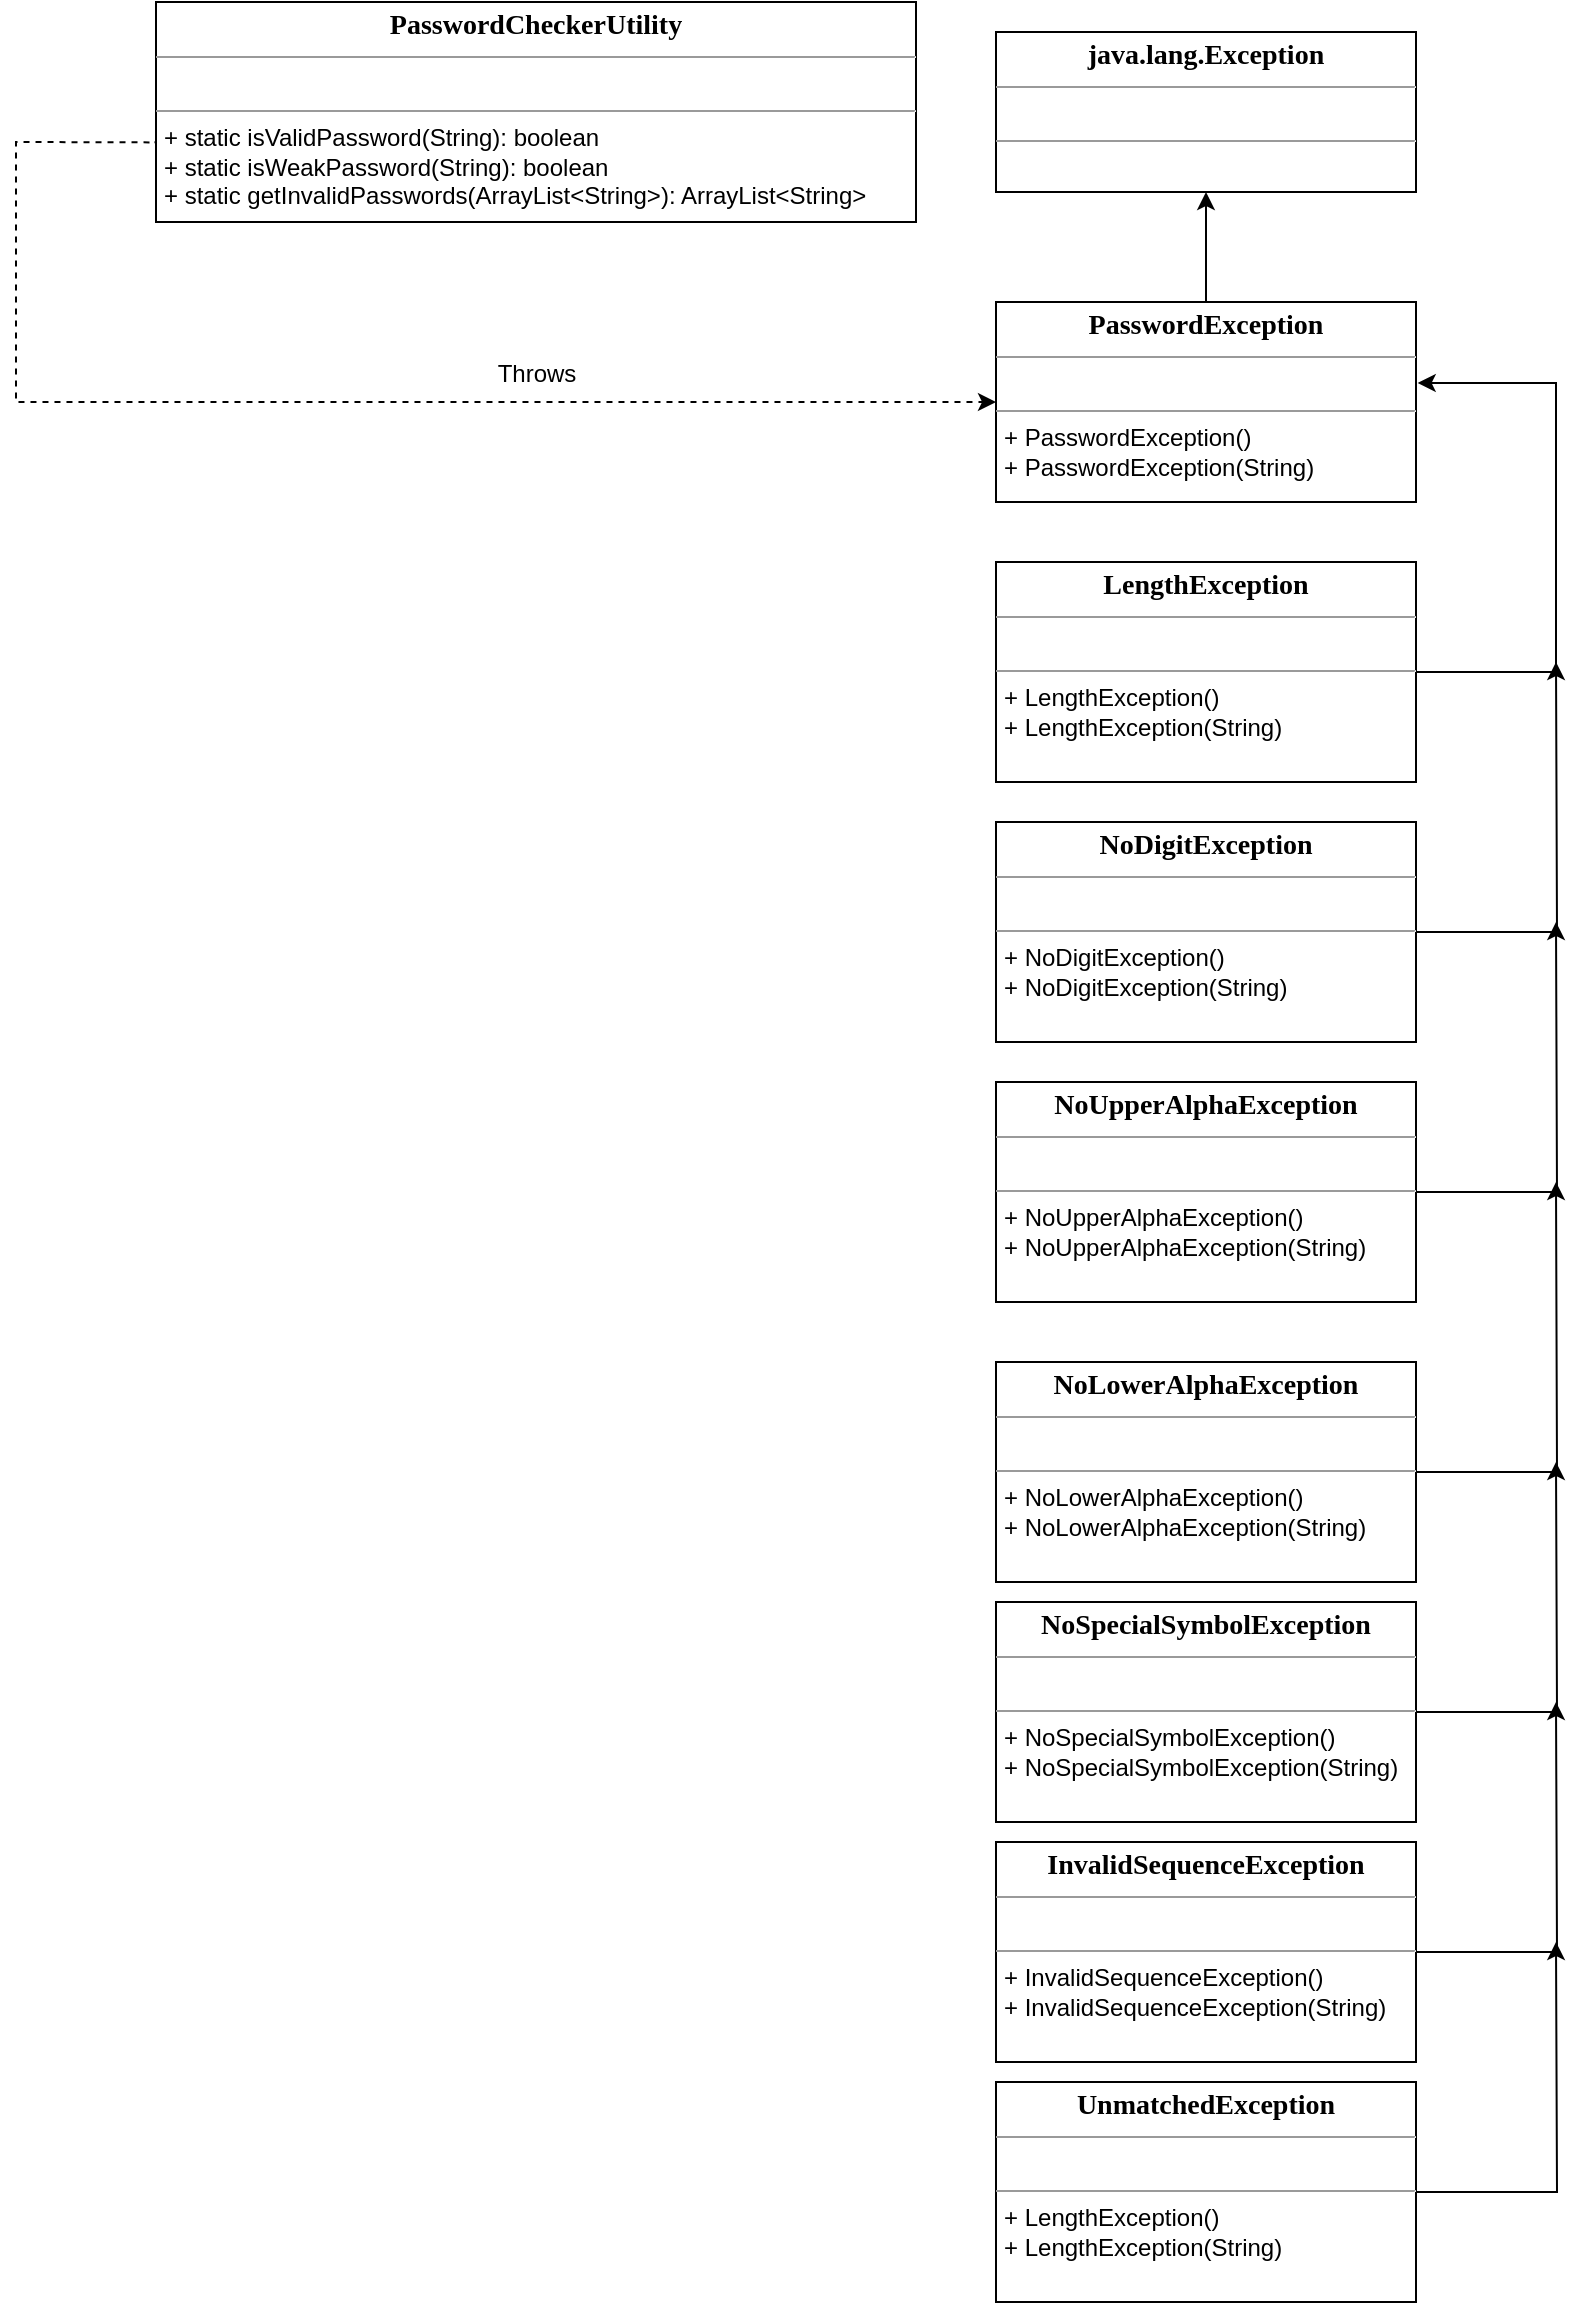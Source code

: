 <mxfile version="13.6.2" type="device"><diagram id="XeWLzW8VEkMBdnfisGEK" name="Page-1"><mxGraphModel dx="905" dy="672" grid="1" gridSize="10" guides="1" tooltips="1" connect="1" arrows="1" fold="1" page="1" pageScale="1" pageWidth="850" pageHeight="1100" math="0" shadow="0"><root><mxCell id="0"/><mxCell id="1" parent="0"/><mxCell id="BrHxs0uRqOhNWH0nxvWk-11" style="edgeStyle=orthogonalEdgeStyle;rounded=0;orthogonalLoop=1;jettySize=auto;html=1;entryX=0;entryY=0.5;entryDx=0;entryDy=0;dashed=1;exitX=-0.002;exitY=0.638;exitDx=0;exitDy=0;exitPerimeter=0;" edge="1" parent="1" source="rFtBLCAjNjxRtpgoEIbq-1" target="rFtBLCAjNjxRtpgoEIbq-3"><mxGeometry relative="1" as="geometry"><Array as="points"><mxPoint x="101" y="80"/><mxPoint x="30" y="80"/><mxPoint x="30" y="210"/></Array></mxGeometry></mxCell><mxCell id="rFtBLCAjNjxRtpgoEIbq-1" value="&lt;p style=&quot;margin: 0px ; margin-top: 4px ; text-align: center&quot;&gt;&lt;font face=&quot;Tahoma&quot; style=&quot;font-size: 14px&quot;&gt;&lt;b&gt;PasswordCheckerUtility&lt;/b&gt;&lt;/font&gt;&lt;/p&gt;&lt;hr size=&quot;1&quot;&gt;&lt;p style=&quot;margin: 0px ; margin-left: 4px&quot;&gt;&lt;br&gt;&lt;/p&gt;&lt;hr size=&quot;1&quot;&gt;&lt;p style=&quot;margin: 0px ; margin-left: 4px&quot;&gt;+ static isValidPassword(String): boolean&lt;/p&gt;&lt;p style=&quot;margin: 0px ; margin-left: 4px&quot;&gt;+ static isWeakPassword(String): boolean&lt;/p&gt;&lt;p style=&quot;margin: 0px ; margin-left: 4px&quot;&gt;+ static getInvalidPasswords(ArrayList&amp;lt;String&amp;gt;): ArrayList&amp;lt;String&amp;gt;&lt;/p&gt;" style="verticalAlign=top;align=left;overflow=fill;fontSize=12;fontFamily=Helvetica;html=1;" parent="1" vertex="1"><mxGeometry x="100" y="10" width="380" height="110" as="geometry"/></mxCell><mxCell id="BrHxs0uRqOhNWH0nxvWk-4" style="edgeStyle=orthogonalEdgeStyle;rounded=0;orthogonalLoop=1;jettySize=auto;html=1;entryX=1.004;entryY=0.405;entryDx=0;entryDy=0;entryPerimeter=0;" edge="1" parent="1" source="rFtBLCAjNjxRtpgoEIbq-2" target="rFtBLCAjNjxRtpgoEIbq-3"><mxGeometry relative="1" as="geometry"><Array as="points"><mxPoint x="800" y="345"/><mxPoint x="800" y="201"/></Array></mxGeometry></mxCell><mxCell id="rFtBLCAjNjxRtpgoEIbq-2" value="&lt;p style=&quot;margin: 0px ; margin-top: 4px ; text-align: center&quot;&gt;&lt;font face=&quot;Tahoma&quot; style=&quot;font-size: 14px&quot;&gt;&lt;b&gt;LengthException&lt;/b&gt;&lt;/font&gt;&lt;/p&gt;&lt;hr size=&quot;1&quot;&gt;&lt;p style=&quot;margin: 0px ; margin-left: 4px&quot;&gt;&lt;br&gt;&lt;/p&gt;&lt;hr size=&quot;1&quot;&gt;&lt;p style=&quot;margin: 0px ; margin-left: 4px&quot;&gt;+ LengthException()&lt;/p&gt;&lt;p style=&quot;margin: 0px ; margin-left: 4px&quot;&gt;+ LengthException(String)&lt;/p&gt;" style="verticalAlign=top;align=left;overflow=fill;fontSize=12;fontFamily=Helvetica;html=1;" parent="1" vertex="1"><mxGeometry x="520" y="290" width="210" height="110" as="geometry"/></mxCell><mxCell id="BrHxs0uRqOhNWH0nxvWk-3" style="edgeStyle=orthogonalEdgeStyle;rounded=0;orthogonalLoop=1;jettySize=auto;html=1;entryX=0.5;entryY=1;entryDx=0;entryDy=0;" edge="1" parent="1" source="rFtBLCAjNjxRtpgoEIbq-3" target="BrHxs0uRqOhNWH0nxvWk-2"><mxGeometry relative="1" as="geometry"/></mxCell><mxCell id="rFtBLCAjNjxRtpgoEIbq-3" value="&lt;p style=&quot;margin: 0px ; margin-top: 4px ; text-align: center&quot;&gt;&lt;font face=&quot;Tahoma&quot;&gt;&lt;span style=&quot;font-size: 14px&quot;&gt;&lt;b&gt;PasswordException&lt;/b&gt;&lt;/span&gt;&lt;/font&gt;&lt;/p&gt;&lt;hr size=&quot;1&quot;&gt;&lt;p style=&quot;margin: 0px ; margin-left: 4px&quot;&gt;&lt;br&gt;&lt;/p&gt;&lt;hr size=&quot;1&quot;&gt;&lt;p style=&quot;margin: 0px ; margin-left: 4px&quot;&gt;+ PasswordException()&lt;/p&gt;&lt;p style=&quot;margin: 0px ; margin-left: 4px&quot;&gt;+ PasswordException(String)&lt;/p&gt;" style="verticalAlign=top;align=left;overflow=fill;fontSize=12;fontFamily=Helvetica;html=1;" parent="1" vertex="1"><mxGeometry x="520" y="160" width="210" height="100" as="geometry"/></mxCell><mxCell id="BrHxs0uRqOhNWH0nxvWk-5" style="edgeStyle=orthogonalEdgeStyle;rounded=0;orthogonalLoop=1;jettySize=auto;html=1;" edge="1" parent="1" source="rFtBLCAjNjxRtpgoEIbq-7"><mxGeometry relative="1" as="geometry"><mxPoint x="800" y="340" as="targetPoint"/></mxGeometry></mxCell><mxCell id="rFtBLCAjNjxRtpgoEIbq-7" value="&lt;p style=&quot;margin: 0px ; margin-top: 4px ; text-align: center&quot;&gt;&lt;font face=&quot;Tahoma&quot; style=&quot;font-size: 14px&quot;&gt;&lt;b&gt;NoDigitException&lt;/b&gt;&lt;/font&gt;&lt;/p&gt;&lt;hr size=&quot;1&quot;&gt;&lt;p style=&quot;margin: 0px ; margin-left: 4px&quot;&gt;&lt;br&gt;&lt;/p&gt;&lt;hr size=&quot;1&quot;&gt;&lt;p style=&quot;margin: 0px ; margin-left: 4px&quot;&gt;+ NoDigitException()&lt;/p&gt;&lt;p style=&quot;margin: 0px ; margin-left: 4px&quot;&gt;+ NoDigitException(String)&lt;/p&gt;" style="verticalAlign=top;align=left;overflow=fill;fontSize=12;fontFamily=Helvetica;html=1;" parent="1" vertex="1"><mxGeometry x="520" y="420" width="210" height="110" as="geometry"/></mxCell><mxCell id="BrHxs0uRqOhNWH0nxvWk-6" style="edgeStyle=orthogonalEdgeStyle;rounded=0;orthogonalLoop=1;jettySize=auto;html=1;" edge="1" parent="1" source="rFtBLCAjNjxRtpgoEIbq-9"><mxGeometry relative="1" as="geometry"><mxPoint x="800" y="470" as="targetPoint"/></mxGeometry></mxCell><mxCell id="rFtBLCAjNjxRtpgoEIbq-9" value="&lt;p style=&quot;margin: 0px ; margin-top: 4px ; text-align: center&quot;&gt;&lt;font face=&quot;Tahoma&quot; style=&quot;font-size: 14px&quot;&gt;&lt;b&gt;NoUpperAlphaException&lt;/b&gt;&lt;/font&gt;&lt;/p&gt;&lt;hr size=&quot;1&quot;&gt;&lt;p style=&quot;margin: 0px ; margin-left: 4px&quot;&gt;&lt;br&gt;&lt;/p&gt;&lt;hr size=&quot;1&quot;&gt;&lt;p style=&quot;margin: 0px ; margin-left: 4px&quot;&gt;+ NoUpperAlphaException()&lt;/p&gt;&lt;p style=&quot;margin: 0px ; margin-left: 4px&quot;&gt;+ NoUpperAlphaException(String)&lt;/p&gt;" style="verticalAlign=top;align=left;overflow=fill;fontSize=12;fontFamily=Helvetica;html=1;" parent="1" vertex="1"><mxGeometry x="520" y="550" width="210" height="110" as="geometry"/></mxCell><mxCell id="BrHxs0uRqOhNWH0nxvWk-7" style="edgeStyle=orthogonalEdgeStyle;rounded=0;orthogonalLoop=1;jettySize=auto;html=1;" edge="1" parent="1" source="rFtBLCAjNjxRtpgoEIbq-11"><mxGeometry relative="1" as="geometry"><mxPoint x="800" y="600" as="targetPoint"/></mxGeometry></mxCell><mxCell id="rFtBLCAjNjxRtpgoEIbq-11" value="&lt;p style=&quot;margin: 0px ; margin-top: 4px ; text-align: center&quot;&gt;&lt;font face=&quot;Tahoma&quot; style=&quot;font-size: 14px&quot;&gt;&lt;b&gt;NoLowerAlphaException&lt;/b&gt;&lt;/font&gt;&lt;/p&gt;&lt;hr size=&quot;1&quot;&gt;&lt;p style=&quot;margin: 0px ; margin-left: 4px&quot;&gt;&lt;br&gt;&lt;/p&gt;&lt;hr size=&quot;1&quot;&gt;&lt;p style=&quot;margin: 0px ; margin-left: 4px&quot;&gt;+ NoLowerAlphaException()&lt;/p&gt;&lt;p style=&quot;margin: 0px ; margin-left: 4px&quot;&gt;+ NoLowerAlphaException(String)&lt;/p&gt;" style="verticalAlign=top;align=left;overflow=fill;fontSize=12;fontFamily=Helvetica;html=1;" parent="1" vertex="1"><mxGeometry x="520" y="690" width="210" height="110" as="geometry"/></mxCell><mxCell id="BrHxs0uRqOhNWH0nxvWk-8" style="edgeStyle=orthogonalEdgeStyle;rounded=0;orthogonalLoop=1;jettySize=auto;html=1;" edge="1" parent="1" source="rFtBLCAjNjxRtpgoEIbq-13"><mxGeometry relative="1" as="geometry"><mxPoint x="800" y="740" as="targetPoint"/></mxGeometry></mxCell><mxCell id="rFtBLCAjNjxRtpgoEIbq-13" value="&lt;p style=&quot;margin: 0px ; margin-top: 4px ; text-align: center&quot;&gt;&lt;font face=&quot;Tahoma&quot; style=&quot;font-size: 14px&quot;&gt;&lt;b&gt;NoSpecialSymbolException&lt;/b&gt;&lt;/font&gt;&lt;/p&gt;&lt;hr size=&quot;1&quot;&gt;&lt;p style=&quot;margin: 0px ; margin-left: 4px&quot;&gt;&lt;br&gt;&lt;/p&gt;&lt;hr size=&quot;1&quot;&gt;&lt;p style=&quot;margin: 0px ; margin-left: 4px&quot;&gt;+ NoSpecialSymbolException()&lt;/p&gt;&lt;p style=&quot;margin: 0px ; margin-left: 4px&quot;&gt;+ NoSpecialSymbolException(String)&lt;/p&gt;" style="verticalAlign=top;align=left;overflow=fill;fontSize=12;fontFamily=Helvetica;html=1;" parent="1" vertex="1"><mxGeometry x="520" y="810" width="210" height="110" as="geometry"/></mxCell><mxCell id="BrHxs0uRqOhNWH0nxvWk-9" style="edgeStyle=orthogonalEdgeStyle;rounded=0;orthogonalLoop=1;jettySize=auto;html=1;" edge="1" parent="1" source="rFtBLCAjNjxRtpgoEIbq-15"><mxGeometry relative="1" as="geometry"><mxPoint x="800" y="860" as="targetPoint"/></mxGeometry></mxCell><mxCell id="rFtBLCAjNjxRtpgoEIbq-15" value="&lt;p style=&quot;margin: 0px ; margin-top: 4px ; text-align: center&quot;&gt;&lt;font face=&quot;Tahoma&quot;&gt;&lt;span style=&quot;font-size: 14px&quot;&gt;&lt;b&gt;InvalidSequenceException&lt;/b&gt;&lt;/span&gt;&lt;/font&gt;&lt;/p&gt;&lt;hr size=&quot;1&quot;&gt;&lt;p style=&quot;margin: 0px ; margin-left: 4px&quot;&gt;&lt;br&gt;&lt;/p&gt;&lt;hr size=&quot;1&quot;&gt;&lt;p style=&quot;margin: 0px ; margin-left: 4px&quot;&gt;+ InvalidSequenceException()&lt;/p&gt;&lt;p style=&quot;margin: 0px ; margin-left: 4px&quot;&gt;+ InvalidSequenceException(String)&lt;/p&gt;" style="verticalAlign=top;align=left;overflow=fill;fontSize=12;fontFamily=Helvetica;html=1;" parent="1" vertex="1"><mxGeometry x="520" y="930" width="210" height="110" as="geometry"/></mxCell><mxCell id="BrHxs0uRqOhNWH0nxvWk-10" style="edgeStyle=orthogonalEdgeStyle;rounded=0;orthogonalLoop=1;jettySize=auto;html=1;" edge="1" parent="1" source="rFtBLCAjNjxRtpgoEIbq-23"><mxGeometry relative="1" as="geometry"><mxPoint x="800" y="980" as="targetPoint"/></mxGeometry></mxCell><mxCell id="rFtBLCAjNjxRtpgoEIbq-23" value="&lt;p style=&quot;margin: 0px ; margin-top: 4px ; text-align: center&quot;&gt;&lt;font face=&quot;Tahoma&quot;&gt;&lt;span style=&quot;font-size: 14px&quot;&gt;&lt;b&gt;UnmatchedException&lt;/b&gt;&lt;/span&gt;&lt;/font&gt;&lt;/p&gt;&lt;hr size=&quot;1&quot;&gt;&lt;p style=&quot;margin: 0px ; margin-left: 4px&quot;&gt;&lt;br&gt;&lt;/p&gt;&lt;hr size=&quot;1&quot;&gt;&lt;p style=&quot;margin: 0px ; margin-left: 4px&quot;&gt;+ LengthException()&lt;/p&gt;&lt;p style=&quot;margin: 0px ; margin-left: 4px&quot;&gt;+ LengthException(String)&lt;/p&gt;" style="verticalAlign=top;align=left;overflow=fill;fontSize=12;fontFamily=Helvetica;html=1;" parent="1" vertex="1"><mxGeometry x="520" y="1050" width="210" height="110" as="geometry"/></mxCell><mxCell id="BrHxs0uRqOhNWH0nxvWk-2" value="&lt;p style=&quot;margin: 0px ; margin-top: 4px ; text-align: center&quot;&gt;&lt;font face=&quot;Tahoma&quot;&gt;&lt;span style=&quot;font-size: 14px&quot;&gt;&lt;b&gt;java.lang.Exception&lt;/b&gt;&lt;/span&gt;&lt;/font&gt;&lt;/p&gt;&lt;hr size=&quot;1&quot;&gt;&lt;p style=&quot;margin: 0px ; margin-left: 4px&quot;&gt;&lt;br&gt;&lt;/p&gt;&lt;hr size=&quot;1&quot;&gt;&lt;p style=&quot;margin: 0px ; margin-left: 4px&quot;&gt;&lt;br&gt;&lt;/p&gt;" style="verticalAlign=top;align=left;overflow=fill;fontSize=12;fontFamily=Helvetica;html=1;" vertex="1" parent="1"><mxGeometry x="520" y="25" width="210" height="80" as="geometry"/></mxCell><mxCell id="BrHxs0uRqOhNWH0nxvWk-12" value="Throws" style="text;html=1;align=center;verticalAlign=middle;resizable=0;points=[];autosize=1;" vertex="1" parent="1"><mxGeometry x="265" y="186" width="50" height="20" as="geometry"/></mxCell></root></mxGraphModel></diagram></mxfile>